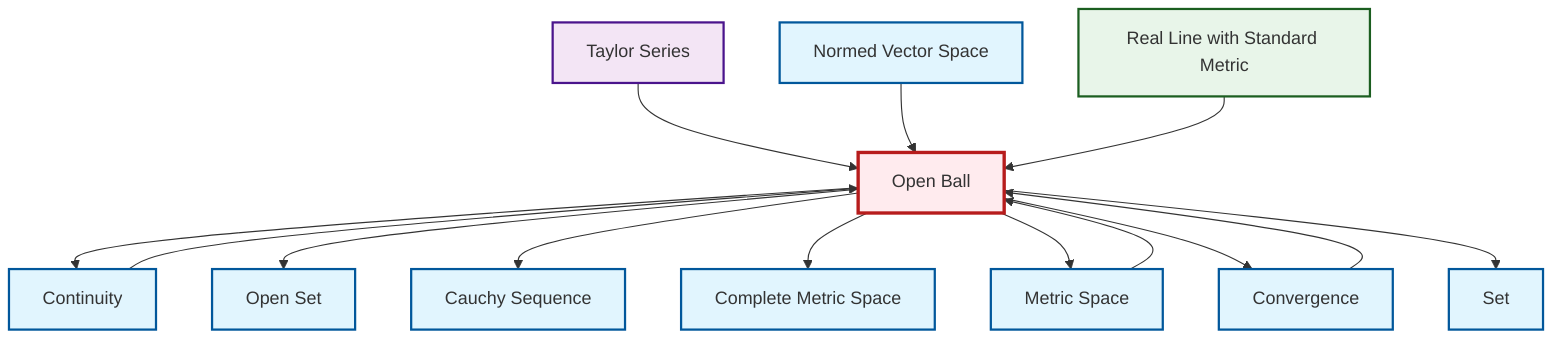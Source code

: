 graph TD
    classDef definition fill:#e1f5fe,stroke:#01579b,stroke-width:2px
    classDef theorem fill:#f3e5f5,stroke:#4a148c,stroke-width:2px
    classDef axiom fill:#fff3e0,stroke:#e65100,stroke-width:2px
    classDef example fill:#e8f5e9,stroke:#1b5e20,stroke-width:2px
    classDef current fill:#ffebee,stroke:#b71c1c,stroke-width:3px
    def-open-ball["Open Ball"]:::definition
    def-cauchy-sequence["Cauchy Sequence"]:::definition
    thm-taylor-series["Taylor Series"]:::theorem
    def-metric-space["Metric Space"]:::definition
    ex-real-line-metric["Real Line with Standard Metric"]:::example
    def-normed-vector-space["Normed Vector Space"]:::definition
    def-convergence["Convergence"]:::definition
    def-continuity["Continuity"]:::definition
    def-complete-metric-space["Complete Metric Space"]:::definition
    def-set["Set"]:::definition
    def-open-set["Open Set"]:::definition
    def-open-ball --> def-continuity
    def-open-ball --> def-open-set
    thm-taylor-series --> def-open-ball
    def-open-ball --> def-cauchy-sequence
    def-normed-vector-space --> def-open-ball
    def-convergence --> def-open-ball
    def-open-ball --> def-complete-metric-space
    def-continuity --> def-open-ball
    ex-real-line-metric --> def-open-ball
    def-open-ball --> def-metric-space
    def-metric-space --> def-open-ball
    def-open-ball --> def-convergence
    def-open-ball --> def-set
    class def-open-ball current